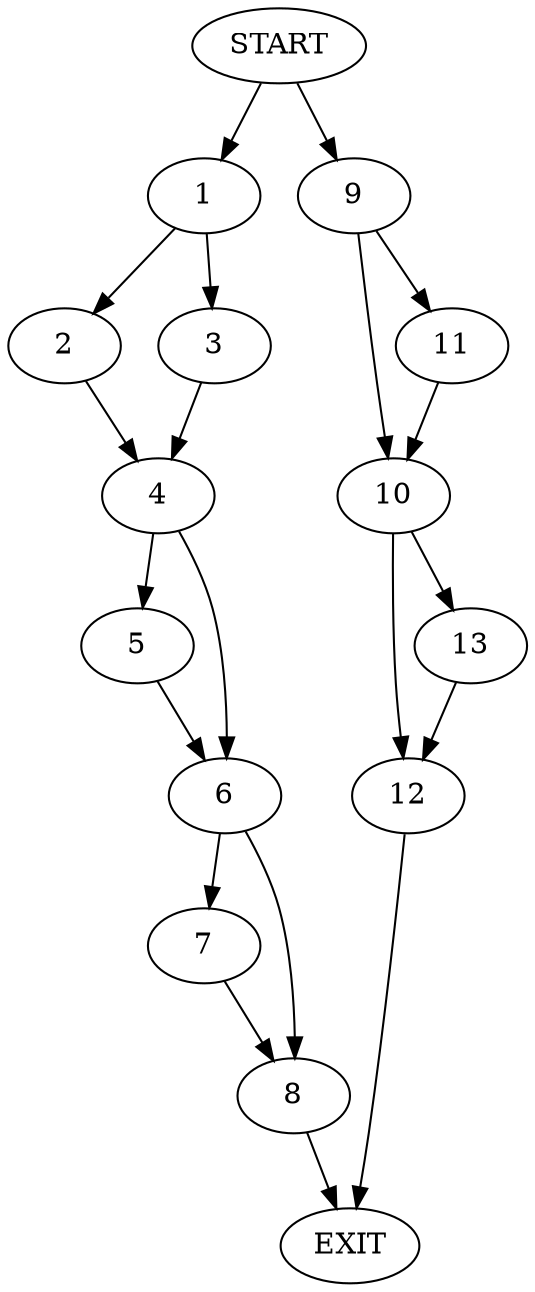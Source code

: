 digraph {
0 [label="START"]
14 [label="EXIT"]
0 -> 1
1 -> 2
1 -> 3
2 -> 4
3 -> 4
4 -> 5
4 -> 6
5 -> 6
6 -> 7
6 -> 8
8 -> 14
7 -> 8
0 -> 9
9 -> 10
9 -> 11
10 -> 12
10 -> 13
11 -> 10
12 -> 14
13 -> 12
}
